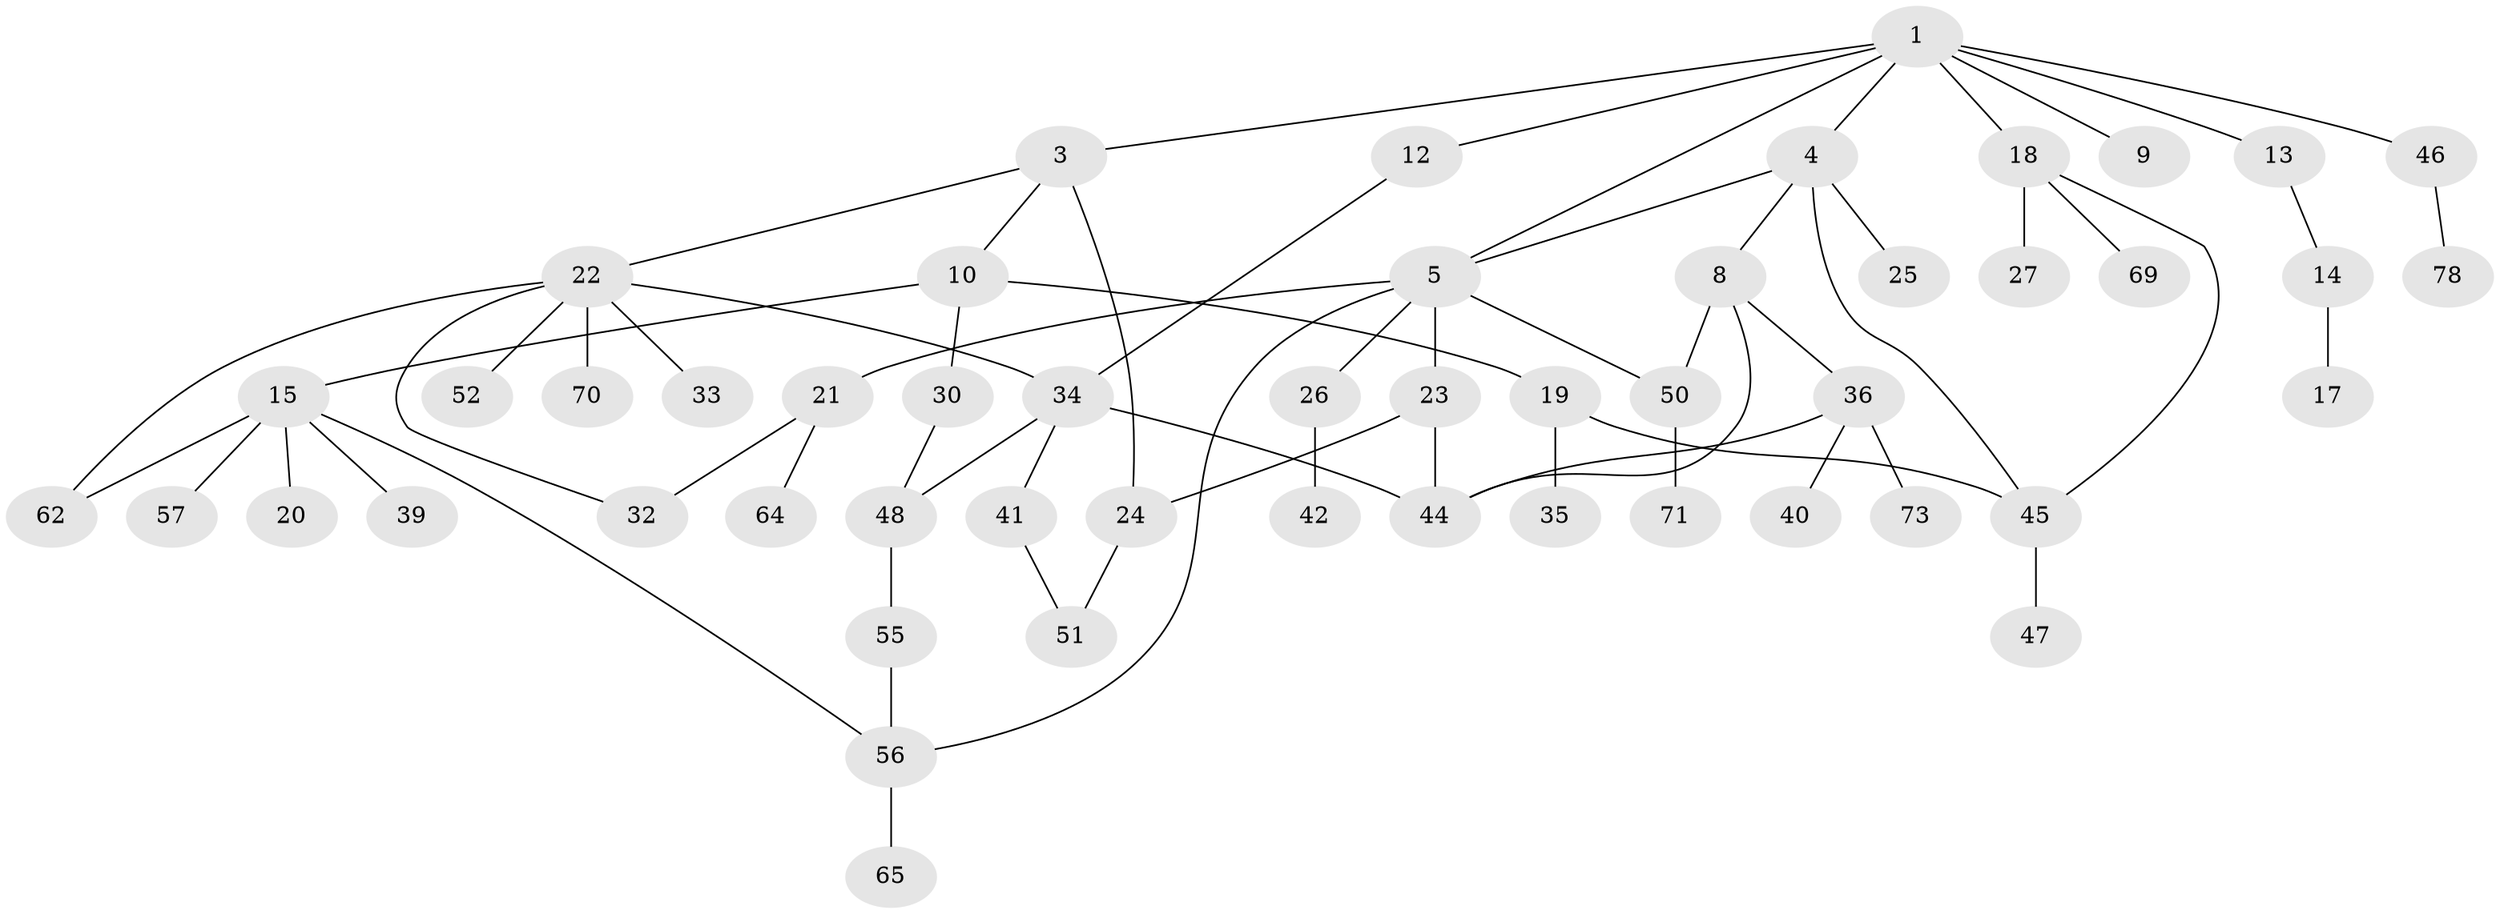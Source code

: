 // original degree distribution, {7: 0.025, 3: 0.2125, 5: 0.0375, 4: 0.1125, 1: 0.3, 2: 0.3125}
// Generated by graph-tools (version 1.1) at 2025/10/02/27/25 16:10:55]
// undirected, 51 vertices, 65 edges
graph export_dot {
graph [start="1"]
  node [color=gray90,style=filled];
  1 [super="+2"];
  3 [super="+6"];
  4 [super="+7"];
  5 [super="+66"];
  8 [super="+68"];
  9;
  10 [super="+11"];
  12 [super="+16"];
  13;
  14 [super="+67"];
  15 [super="+43"];
  17;
  18 [super="+28"];
  19 [super="+29"];
  20 [super="+53"];
  21 [super="+58"];
  22 [super="+31"];
  23 [super="+80"];
  24 [super="+38"];
  25;
  26;
  27;
  30;
  32 [super="+74"];
  33;
  34 [super="+49"];
  35;
  36 [super="+37"];
  39 [super="+72"];
  40 [super="+75"];
  41;
  42;
  44 [super="+76"];
  45 [super="+79"];
  46 [super="+60"];
  47;
  48 [super="+54"];
  50 [super="+61"];
  51 [super="+59"];
  52;
  55 [super="+63"];
  56;
  57;
  62 [super="+77"];
  64;
  65;
  69;
  70;
  71;
  73;
  78;
  1 -- 3;
  1 -- 4;
  1 -- 5;
  1 -- 9;
  1 -- 13;
  1 -- 18;
  1 -- 12;
  1 -- 46;
  3 -- 10;
  3 -- 22;
  3 -- 24;
  4 -- 8;
  4 -- 25;
  4 -- 45;
  4 -- 5;
  5 -- 21;
  5 -- 23;
  5 -- 26;
  5 -- 56;
  5 -- 50;
  8 -- 36;
  8 -- 50;
  8 -- 44;
  10 -- 19;
  10 -- 30;
  10 -- 15;
  12 -- 34;
  13 -- 14;
  14 -- 17;
  15 -- 20;
  15 -- 39 [weight=2];
  15 -- 56;
  15 -- 57;
  15 -- 62;
  18 -- 27;
  18 -- 69;
  18 -- 45;
  19 -- 35;
  19 -- 45;
  21 -- 32;
  21 -- 64;
  22 -- 33;
  22 -- 62;
  22 -- 70;
  22 -- 52;
  22 -- 34;
  22 -- 32;
  23 -- 24;
  23 -- 44;
  24 -- 51;
  26 -- 42;
  30 -- 48;
  34 -- 41;
  34 -- 48;
  34 -- 44;
  36 -- 40;
  36 -- 73;
  36 -- 44;
  41 -- 51;
  45 -- 47;
  46 -- 78;
  48 -- 55;
  50 -- 71;
  55 -- 56;
  56 -- 65;
}

